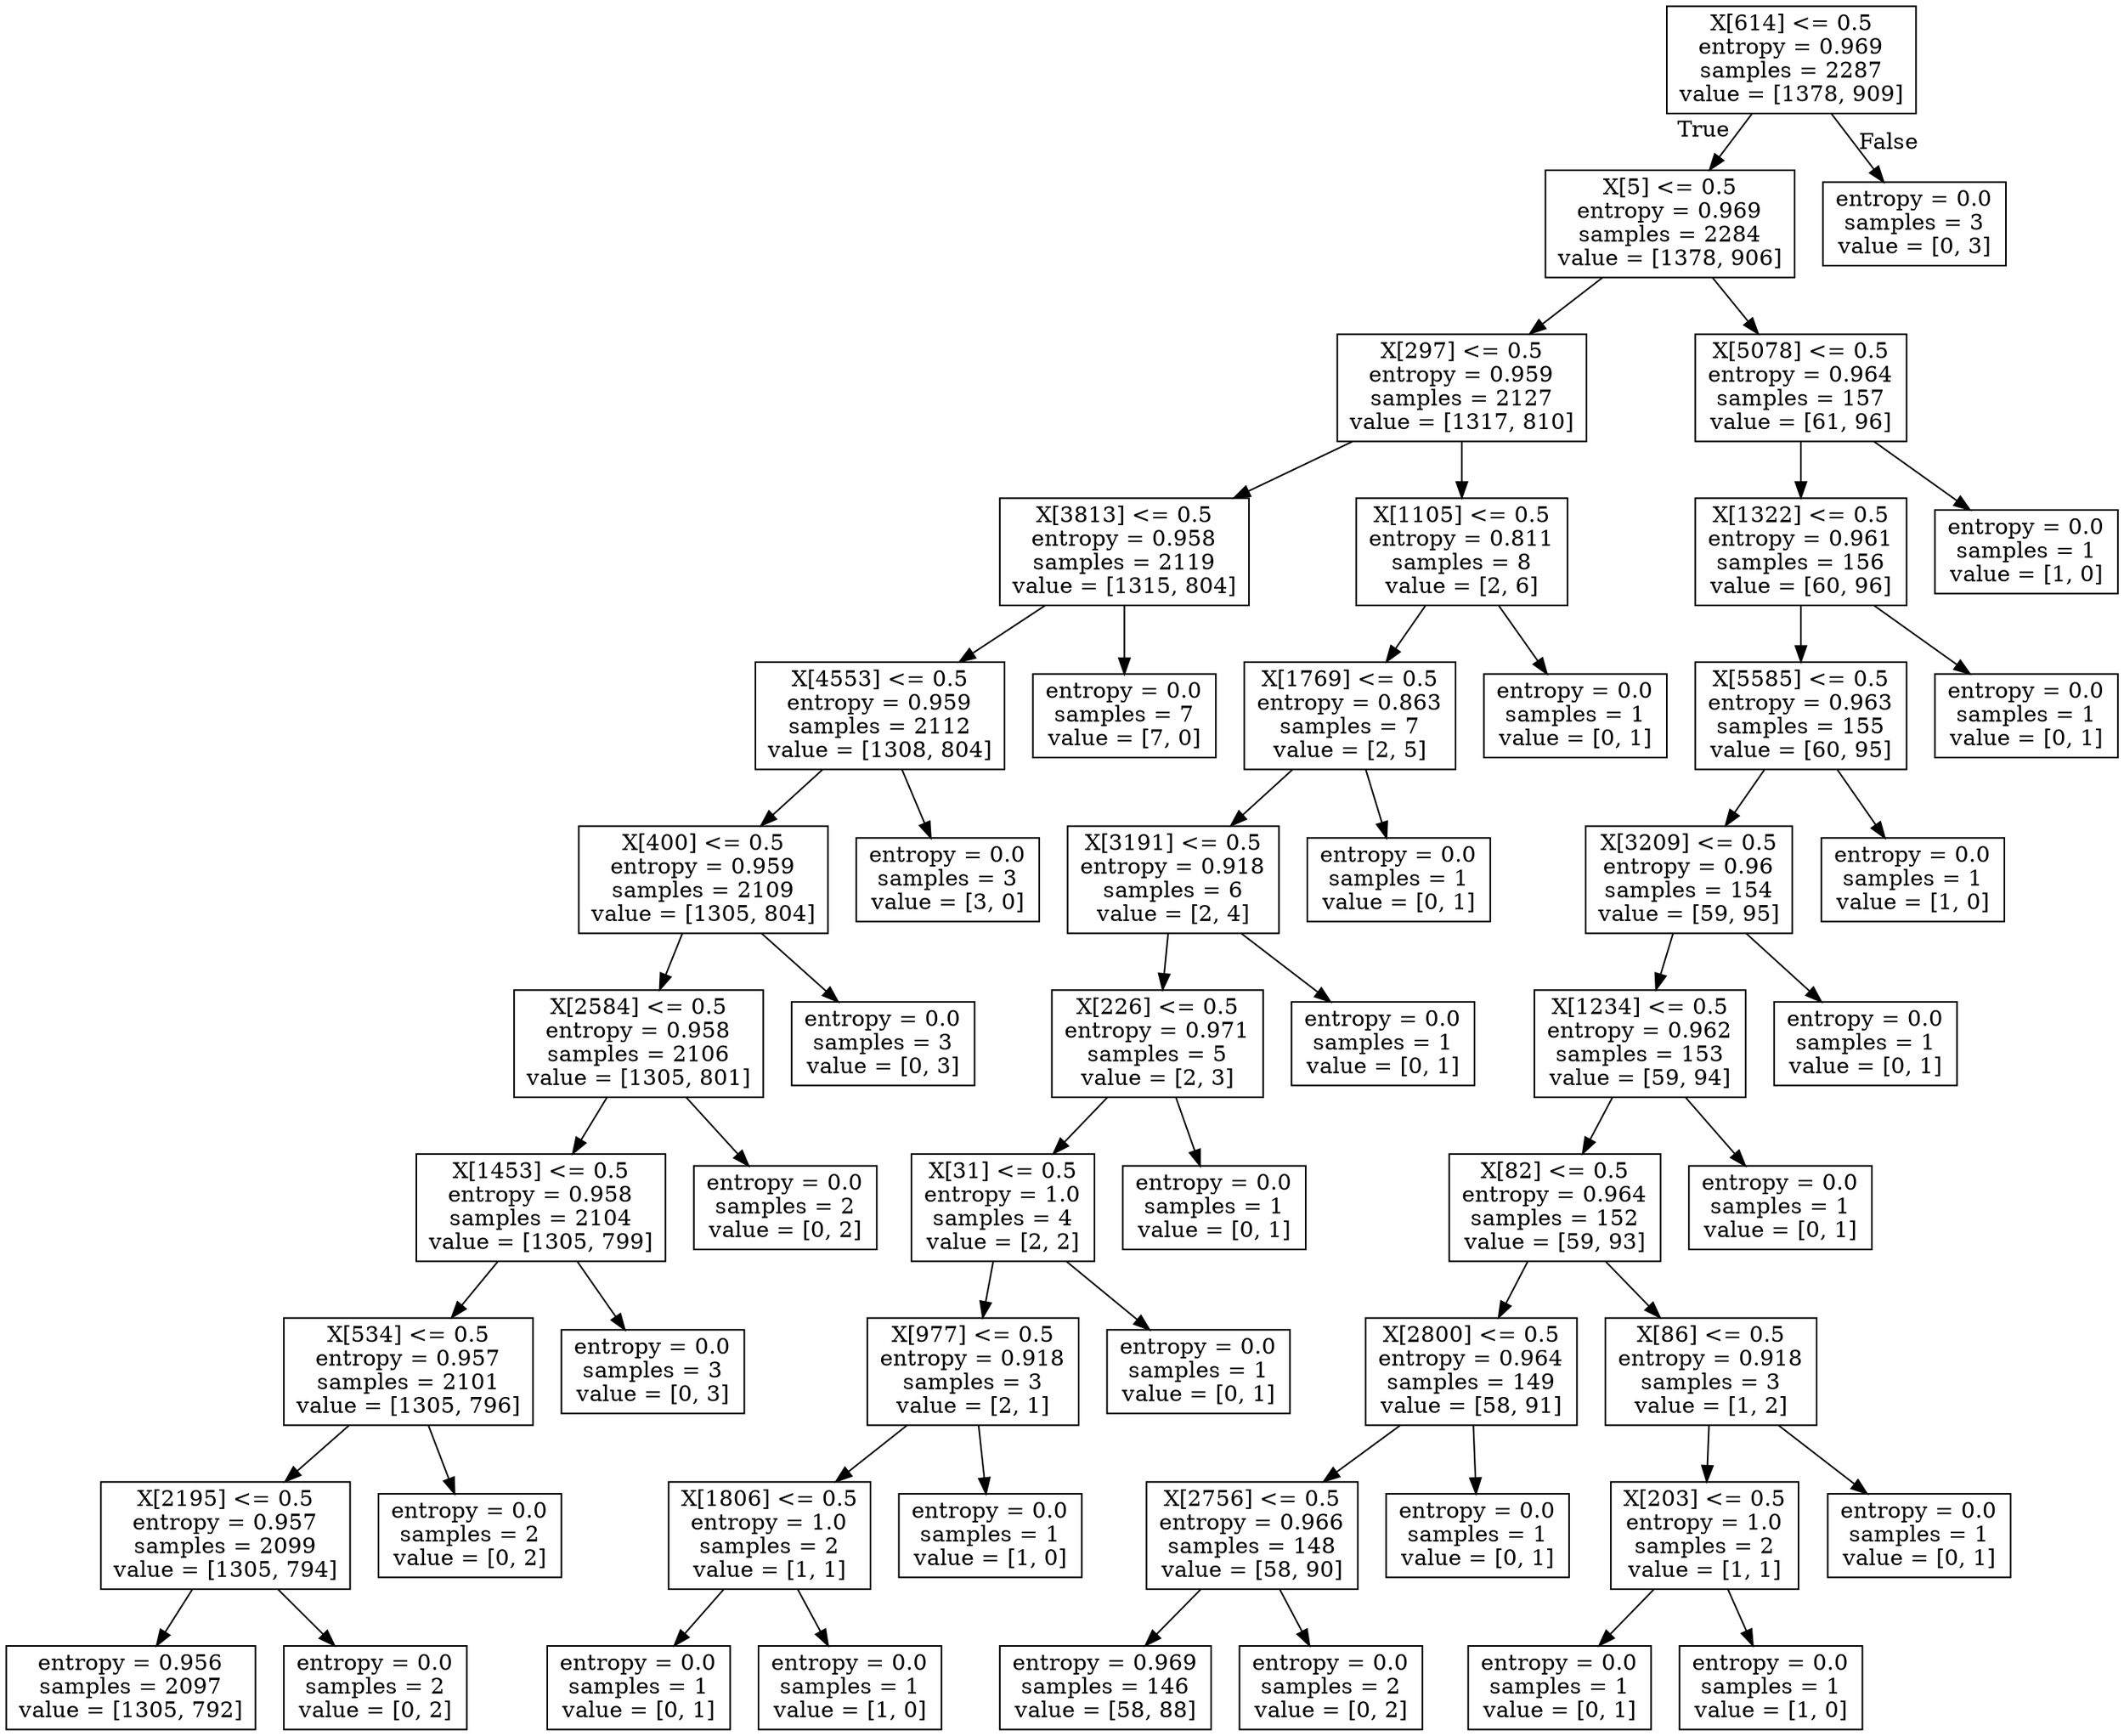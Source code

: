 digraph Tree {
node [shape=box] ;
0 [label="X[614] <= 0.5\nentropy = 0.969\nsamples = 2287\nvalue = [1378, 909]"] ;
1 [label="X[5] <= 0.5\nentropy = 0.969\nsamples = 2284\nvalue = [1378, 906]"] ;
0 -> 1 [labeldistance=2.5, labelangle=45, headlabel="True"] ;
2 [label="X[297] <= 0.5\nentropy = 0.959\nsamples = 2127\nvalue = [1317, 810]"] ;
1 -> 2 ;
3 [label="X[3813] <= 0.5\nentropy = 0.958\nsamples = 2119\nvalue = [1315, 804]"] ;
2 -> 3 ;
4 [label="X[4553] <= 0.5\nentropy = 0.959\nsamples = 2112\nvalue = [1308, 804]"] ;
3 -> 4 ;
5 [label="X[400] <= 0.5\nentropy = 0.959\nsamples = 2109\nvalue = [1305, 804]"] ;
4 -> 5 ;
6 [label="X[2584] <= 0.5\nentropy = 0.958\nsamples = 2106\nvalue = [1305, 801]"] ;
5 -> 6 ;
7 [label="X[1453] <= 0.5\nentropy = 0.958\nsamples = 2104\nvalue = [1305, 799]"] ;
6 -> 7 ;
8 [label="X[534] <= 0.5\nentropy = 0.957\nsamples = 2101\nvalue = [1305, 796]"] ;
7 -> 8 ;
9 [label="X[2195] <= 0.5\nentropy = 0.957\nsamples = 2099\nvalue = [1305, 794]"] ;
8 -> 9 ;
10 [label="entropy = 0.956\nsamples = 2097\nvalue = [1305, 792]"] ;
9 -> 10 ;
11 [label="entropy = 0.0\nsamples = 2\nvalue = [0, 2]"] ;
9 -> 11 ;
12 [label="entropy = 0.0\nsamples = 2\nvalue = [0, 2]"] ;
8 -> 12 ;
13 [label="entropy = 0.0\nsamples = 3\nvalue = [0, 3]"] ;
7 -> 13 ;
14 [label="entropy = 0.0\nsamples = 2\nvalue = [0, 2]"] ;
6 -> 14 ;
15 [label="entropy = 0.0\nsamples = 3\nvalue = [0, 3]"] ;
5 -> 15 ;
16 [label="entropy = 0.0\nsamples = 3\nvalue = [3, 0]"] ;
4 -> 16 ;
17 [label="entropy = 0.0\nsamples = 7\nvalue = [7, 0]"] ;
3 -> 17 ;
18 [label="X[1105] <= 0.5\nentropy = 0.811\nsamples = 8\nvalue = [2, 6]"] ;
2 -> 18 ;
19 [label="X[1769] <= 0.5\nentropy = 0.863\nsamples = 7\nvalue = [2, 5]"] ;
18 -> 19 ;
20 [label="X[3191] <= 0.5\nentropy = 0.918\nsamples = 6\nvalue = [2, 4]"] ;
19 -> 20 ;
21 [label="X[226] <= 0.5\nentropy = 0.971\nsamples = 5\nvalue = [2, 3]"] ;
20 -> 21 ;
22 [label="X[31] <= 0.5\nentropy = 1.0\nsamples = 4\nvalue = [2, 2]"] ;
21 -> 22 ;
23 [label="X[977] <= 0.5\nentropy = 0.918\nsamples = 3\nvalue = [2, 1]"] ;
22 -> 23 ;
24 [label="X[1806] <= 0.5\nentropy = 1.0\nsamples = 2\nvalue = [1, 1]"] ;
23 -> 24 ;
25 [label="entropy = 0.0\nsamples = 1\nvalue = [0, 1]"] ;
24 -> 25 ;
26 [label="entropy = 0.0\nsamples = 1\nvalue = [1, 0]"] ;
24 -> 26 ;
27 [label="entropy = 0.0\nsamples = 1\nvalue = [1, 0]"] ;
23 -> 27 ;
28 [label="entropy = 0.0\nsamples = 1\nvalue = [0, 1]"] ;
22 -> 28 ;
29 [label="entropy = 0.0\nsamples = 1\nvalue = [0, 1]"] ;
21 -> 29 ;
30 [label="entropy = 0.0\nsamples = 1\nvalue = [0, 1]"] ;
20 -> 30 ;
31 [label="entropy = 0.0\nsamples = 1\nvalue = [0, 1]"] ;
19 -> 31 ;
32 [label="entropy = 0.0\nsamples = 1\nvalue = [0, 1]"] ;
18 -> 32 ;
33 [label="X[5078] <= 0.5\nentropy = 0.964\nsamples = 157\nvalue = [61, 96]"] ;
1 -> 33 ;
34 [label="X[1322] <= 0.5\nentropy = 0.961\nsamples = 156\nvalue = [60, 96]"] ;
33 -> 34 ;
35 [label="X[5585] <= 0.5\nentropy = 0.963\nsamples = 155\nvalue = [60, 95]"] ;
34 -> 35 ;
36 [label="X[3209] <= 0.5\nentropy = 0.96\nsamples = 154\nvalue = [59, 95]"] ;
35 -> 36 ;
37 [label="X[1234] <= 0.5\nentropy = 0.962\nsamples = 153\nvalue = [59, 94]"] ;
36 -> 37 ;
38 [label="X[82] <= 0.5\nentropy = 0.964\nsamples = 152\nvalue = [59, 93]"] ;
37 -> 38 ;
39 [label="X[2800] <= 0.5\nentropy = 0.964\nsamples = 149\nvalue = [58, 91]"] ;
38 -> 39 ;
40 [label="X[2756] <= 0.5\nentropy = 0.966\nsamples = 148\nvalue = [58, 90]"] ;
39 -> 40 ;
41 [label="entropy = 0.969\nsamples = 146\nvalue = [58, 88]"] ;
40 -> 41 ;
42 [label="entropy = 0.0\nsamples = 2\nvalue = [0, 2]"] ;
40 -> 42 ;
43 [label="entropy = 0.0\nsamples = 1\nvalue = [0, 1]"] ;
39 -> 43 ;
44 [label="X[86] <= 0.5\nentropy = 0.918\nsamples = 3\nvalue = [1, 2]"] ;
38 -> 44 ;
45 [label="X[203] <= 0.5\nentropy = 1.0\nsamples = 2\nvalue = [1, 1]"] ;
44 -> 45 ;
46 [label="entropy = 0.0\nsamples = 1\nvalue = [0, 1]"] ;
45 -> 46 ;
47 [label="entropy = 0.0\nsamples = 1\nvalue = [1, 0]"] ;
45 -> 47 ;
48 [label="entropy = 0.0\nsamples = 1\nvalue = [0, 1]"] ;
44 -> 48 ;
49 [label="entropy = 0.0\nsamples = 1\nvalue = [0, 1]"] ;
37 -> 49 ;
50 [label="entropy = 0.0\nsamples = 1\nvalue = [0, 1]"] ;
36 -> 50 ;
51 [label="entropy = 0.0\nsamples = 1\nvalue = [1, 0]"] ;
35 -> 51 ;
52 [label="entropy = 0.0\nsamples = 1\nvalue = [0, 1]"] ;
34 -> 52 ;
53 [label="entropy = 0.0\nsamples = 1\nvalue = [1, 0]"] ;
33 -> 53 ;
54 [label="entropy = 0.0\nsamples = 3\nvalue = [0, 3]"] ;
0 -> 54 [labeldistance=2.5, labelangle=-45, headlabel="False"] ;
}